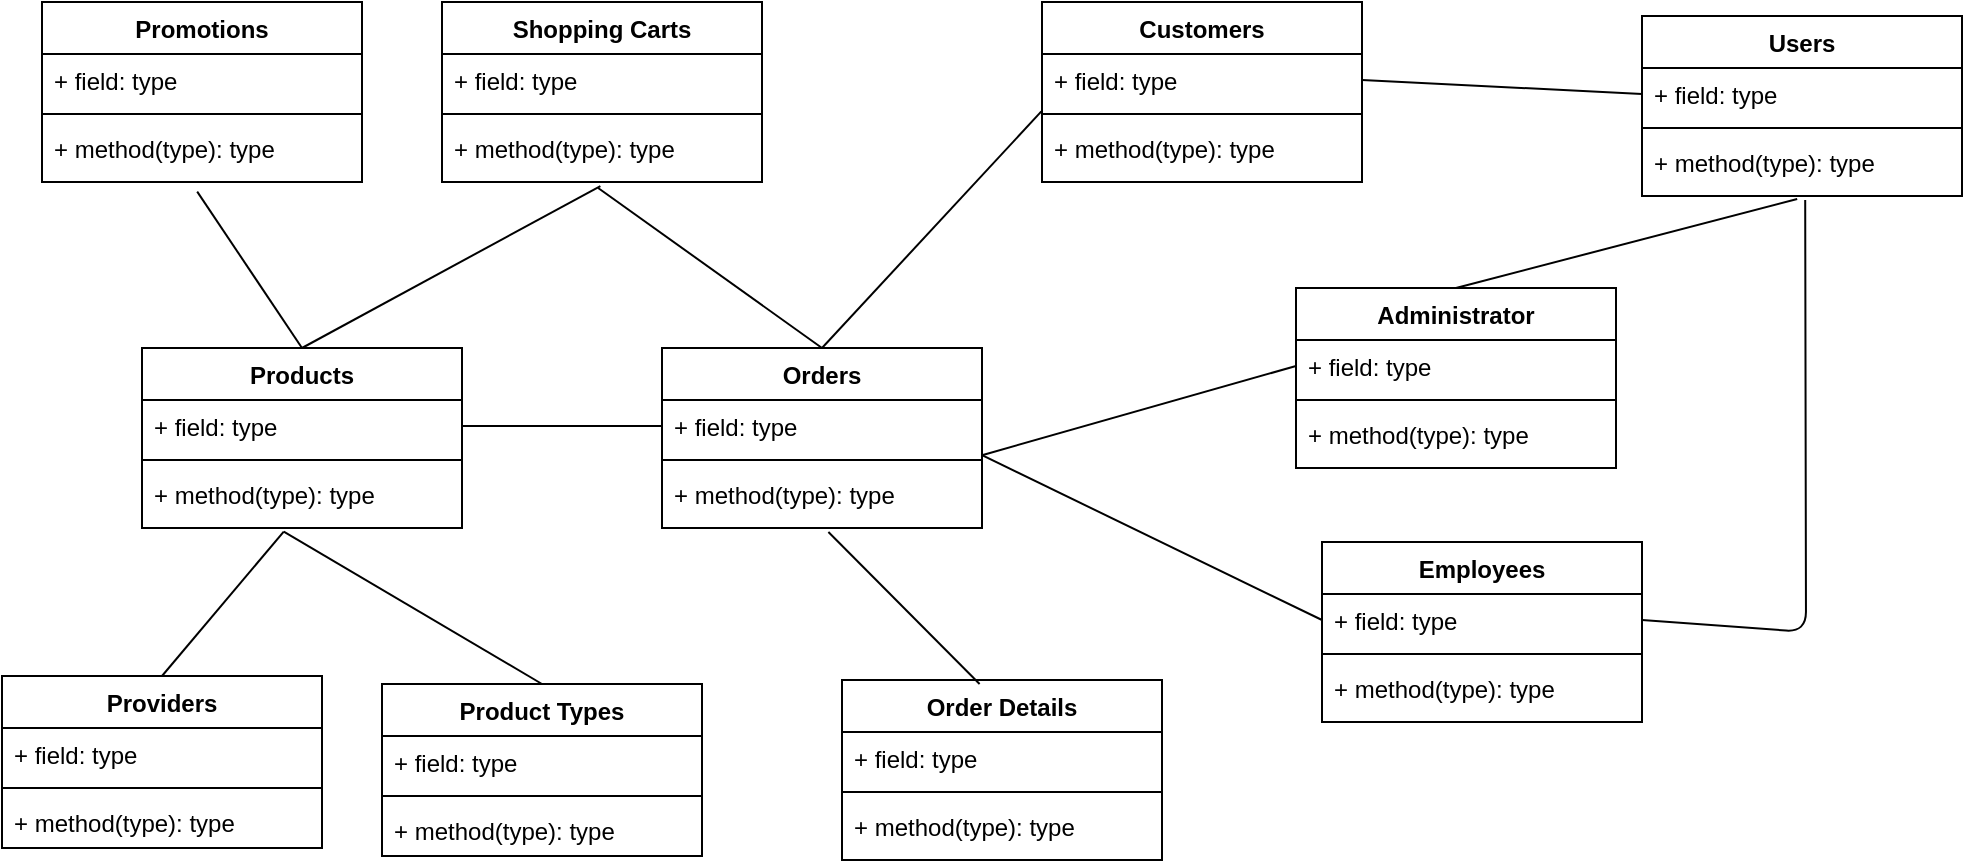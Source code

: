 <mxfile version="12.0.2" type="device" pages="1"><diagram id="D_GroK8rMXnI0mFzrsrX" name="Page-1"><mxGraphModel dx="1230" dy="545" grid="1" gridSize="10" guides="1" tooltips="1" connect="1" arrows="1" fold="1" page="1" pageScale="1" pageWidth="1654" pageHeight="2336" math="0" shadow="0"><root><mxCell id="0"/><mxCell id="1" parent="0"/><mxCell id="mJYX6DS2y0kHTnlQuBXu-1" value="Products" style="swimlane;fontStyle=1;align=center;verticalAlign=top;childLayout=stackLayout;horizontal=1;startSize=26;horizontalStack=0;resizeParent=1;resizeParentMax=0;resizeLast=0;collapsible=1;marginBottom=0;" vertex="1" parent="1"><mxGeometry x="170" y="188" width="160" height="90" as="geometry"/></mxCell><mxCell id="mJYX6DS2y0kHTnlQuBXu-2" value="+ field: type" style="text;strokeColor=none;fillColor=none;align=left;verticalAlign=top;spacingLeft=4;spacingRight=4;overflow=hidden;rotatable=0;points=[[0,0.5],[1,0.5]];portConstraint=eastwest;" vertex="1" parent="mJYX6DS2y0kHTnlQuBXu-1"><mxGeometry y="26" width="160" height="26" as="geometry"/></mxCell><mxCell id="mJYX6DS2y0kHTnlQuBXu-3" value="" style="line;strokeWidth=1;fillColor=none;align=left;verticalAlign=middle;spacingTop=-1;spacingLeft=3;spacingRight=3;rotatable=0;labelPosition=right;points=[];portConstraint=eastwest;" vertex="1" parent="mJYX6DS2y0kHTnlQuBXu-1"><mxGeometry y="52" width="160" height="8" as="geometry"/></mxCell><mxCell id="mJYX6DS2y0kHTnlQuBXu-4" value="+ method(type): type" style="text;strokeColor=none;fillColor=none;align=left;verticalAlign=top;spacingLeft=4;spacingRight=4;overflow=hidden;rotatable=0;points=[[0,0.5],[1,0.5]];portConstraint=eastwest;" vertex="1" parent="mJYX6DS2y0kHTnlQuBXu-1"><mxGeometry y="60" width="160" height="30" as="geometry"/></mxCell><mxCell id="mJYX6DS2y0kHTnlQuBXu-5" value="Product Types" style="swimlane;fontStyle=1;align=center;verticalAlign=top;childLayout=stackLayout;horizontal=1;startSize=26;horizontalStack=0;resizeParent=1;resizeParentMax=0;resizeLast=0;collapsible=1;marginBottom=0;" vertex="1" parent="1"><mxGeometry x="290" y="356" width="160" height="86" as="geometry"/></mxCell><mxCell id="mJYX6DS2y0kHTnlQuBXu-6" value="+ field: type" style="text;strokeColor=none;fillColor=none;align=left;verticalAlign=top;spacingLeft=4;spacingRight=4;overflow=hidden;rotatable=0;points=[[0,0.5],[1,0.5]];portConstraint=eastwest;" vertex="1" parent="mJYX6DS2y0kHTnlQuBXu-5"><mxGeometry y="26" width="160" height="26" as="geometry"/></mxCell><mxCell id="mJYX6DS2y0kHTnlQuBXu-7" value="" style="line;strokeWidth=1;fillColor=none;align=left;verticalAlign=middle;spacingTop=-1;spacingLeft=3;spacingRight=3;rotatable=0;labelPosition=right;points=[];portConstraint=eastwest;" vertex="1" parent="mJYX6DS2y0kHTnlQuBXu-5"><mxGeometry y="52" width="160" height="8" as="geometry"/></mxCell><mxCell id="mJYX6DS2y0kHTnlQuBXu-8" value="+ method(type): type" style="text;strokeColor=none;fillColor=none;align=left;verticalAlign=top;spacingLeft=4;spacingRight=4;overflow=hidden;rotatable=0;points=[[0,0.5],[1,0.5]];portConstraint=eastwest;" vertex="1" parent="mJYX6DS2y0kHTnlQuBXu-5"><mxGeometry y="60" width="160" height="26" as="geometry"/></mxCell><mxCell id="mJYX6DS2y0kHTnlQuBXu-9" value="Providers" style="swimlane;fontStyle=1;align=center;verticalAlign=top;childLayout=stackLayout;horizontal=1;startSize=26;horizontalStack=0;resizeParent=1;resizeParentMax=0;resizeLast=0;collapsible=1;marginBottom=0;" vertex="1" parent="1"><mxGeometry x="100" y="352" width="160" height="86" as="geometry"/></mxCell><mxCell id="mJYX6DS2y0kHTnlQuBXu-10" value="+ field: type" style="text;strokeColor=none;fillColor=none;align=left;verticalAlign=top;spacingLeft=4;spacingRight=4;overflow=hidden;rotatable=0;points=[[0,0.5],[1,0.5]];portConstraint=eastwest;" vertex="1" parent="mJYX6DS2y0kHTnlQuBXu-9"><mxGeometry y="26" width="160" height="26" as="geometry"/></mxCell><mxCell id="mJYX6DS2y0kHTnlQuBXu-11" value="" style="line;strokeWidth=1;fillColor=none;align=left;verticalAlign=middle;spacingTop=-1;spacingLeft=3;spacingRight=3;rotatable=0;labelPosition=right;points=[];portConstraint=eastwest;" vertex="1" parent="mJYX6DS2y0kHTnlQuBXu-9"><mxGeometry y="52" width="160" height="8" as="geometry"/></mxCell><mxCell id="mJYX6DS2y0kHTnlQuBXu-12" value="+ method(type): type" style="text;strokeColor=none;fillColor=none;align=left;verticalAlign=top;spacingLeft=4;spacingRight=4;overflow=hidden;rotatable=0;points=[[0,0.5],[1,0.5]];portConstraint=eastwest;" vertex="1" parent="mJYX6DS2y0kHTnlQuBXu-9"><mxGeometry y="60" width="160" height="26" as="geometry"/></mxCell><mxCell id="mJYX6DS2y0kHTnlQuBXu-20" value="Promotions" style="swimlane;fontStyle=1;align=center;verticalAlign=top;childLayout=stackLayout;horizontal=1;startSize=26;horizontalStack=0;resizeParent=1;resizeParentMax=0;resizeLast=0;collapsible=1;marginBottom=0;" vertex="1" parent="1"><mxGeometry x="120" y="15" width="160" height="90" as="geometry"/></mxCell><mxCell id="mJYX6DS2y0kHTnlQuBXu-21" value="+ field: type" style="text;strokeColor=none;fillColor=none;align=left;verticalAlign=top;spacingLeft=4;spacingRight=4;overflow=hidden;rotatable=0;points=[[0,0.5],[1,0.5]];portConstraint=eastwest;" vertex="1" parent="mJYX6DS2y0kHTnlQuBXu-20"><mxGeometry y="26" width="160" height="26" as="geometry"/></mxCell><mxCell id="mJYX6DS2y0kHTnlQuBXu-22" value="" style="line;strokeWidth=1;fillColor=none;align=left;verticalAlign=middle;spacingTop=-1;spacingLeft=3;spacingRight=3;rotatable=0;labelPosition=right;points=[];portConstraint=eastwest;" vertex="1" parent="mJYX6DS2y0kHTnlQuBXu-20"><mxGeometry y="52" width="160" height="8" as="geometry"/></mxCell><mxCell id="mJYX6DS2y0kHTnlQuBXu-23" value="+ method(type): type" style="text;strokeColor=none;fillColor=none;align=left;verticalAlign=top;spacingLeft=4;spacingRight=4;overflow=hidden;rotatable=0;points=[[0,0.5],[1,0.5]];portConstraint=eastwest;" vertex="1" parent="mJYX6DS2y0kHTnlQuBXu-20"><mxGeometry y="60" width="160" height="30" as="geometry"/></mxCell><mxCell id="mJYX6DS2y0kHTnlQuBXu-27" value="Shopping Carts" style="swimlane;fontStyle=1;align=center;verticalAlign=top;childLayout=stackLayout;horizontal=1;startSize=26;horizontalStack=0;resizeParent=1;resizeParentMax=0;resizeLast=0;collapsible=1;marginBottom=0;" vertex="1" parent="1"><mxGeometry x="320" y="15" width="160" height="90" as="geometry"/></mxCell><mxCell id="mJYX6DS2y0kHTnlQuBXu-28" value="+ field: type" style="text;strokeColor=none;fillColor=none;align=left;verticalAlign=top;spacingLeft=4;spacingRight=4;overflow=hidden;rotatable=0;points=[[0,0.5],[1,0.5]];portConstraint=eastwest;" vertex="1" parent="mJYX6DS2y0kHTnlQuBXu-27"><mxGeometry y="26" width="160" height="26" as="geometry"/></mxCell><mxCell id="mJYX6DS2y0kHTnlQuBXu-29" value="" style="line;strokeWidth=1;fillColor=none;align=left;verticalAlign=middle;spacingTop=-1;spacingLeft=3;spacingRight=3;rotatable=0;labelPosition=right;points=[];portConstraint=eastwest;" vertex="1" parent="mJYX6DS2y0kHTnlQuBXu-27"><mxGeometry y="52" width="160" height="8" as="geometry"/></mxCell><mxCell id="mJYX6DS2y0kHTnlQuBXu-30" value="+ method(type): type" style="text;strokeColor=none;fillColor=none;align=left;verticalAlign=top;spacingLeft=4;spacingRight=4;overflow=hidden;rotatable=0;points=[[0,0.5],[1,0.5]];portConstraint=eastwest;" vertex="1" parent="mJYX6DS2y0kHTnlQuBXu-27"><mxGeometry y="60" width="160" height="30" as="geometry"/></mxCell><mxCell id="mJYX6DS2y0kHTnlQuBXu-36" value="Customers" style="swimlane;fontStyle=1;align=center;verticalAlign=top;childLayout=stackLayout;horizontal=1;startSize=26;horizontalStack=0;resizeParent=1;resizeParentMax=0;resizeLast=0;collapsible=1;marginBottom=0;" vertex="1" parent="1"><mxGeometry x="620" y="15" width="160" height="90" as="geometry"/></mxCell><mxCell id="mJYX6DS2y0kHTnlQuBXu-37" value="+ field: type" style="text;strokeColor=none;fillColor=none;align=left;verticalAlign=top;spacingLeft=4;spacingRight=4;overflow=hidden;rotatable=0;points=[[0,0.5],[1,0.5]];portConstraint=eastwest;" vertex="1" parent="mJYX6DS2y0kHTnlQuBXu-36"><mxGeometry y="26" width="160" height="26" as="geometry"/></mxCell><mxCell id="mJYX6DS2y0kHTnlQuBXu-38" value="" style="line;strokeWidth=1;fillColor=none;align=left;verticalAlign=middle;spacingTop=-1;spacingLeft=3;spacingRight=3;rotatable=0;labelPosition=right;points=[];portConstraint=eastwest;" vertex="1" parent="mJYX6DS2y0kHTnlQuBXu-36"><mxGeometry y="52" width="160" height="8" as="geometry"/></mxCell><mxCell id="mJYX6DS2y0kHTnlQuBXu-39" value="+ method(type): type" style="text;strokeColor=none;fillColor=none;align=left;verticalAlign=top;spacingLeft=4;spacingRight=4;overflow=hidden;rotatable=0;points=[[0,0.5],[1,0.5]];portConstraint=eastwest;" vertex="1" parent="mJYX6DS2y0kHTnlQuBXu-36"><mxGeometry y="60" width="160" height="30" as="geometry"/></mxCell><mxCell id="mJYX6DS2y0kHTnlQuBXu-40" value="Orders" style="swimlane;fontStyle=1;align=center;verticalAlign=top;childLayout=stackLayout;horizontal=1;startSize=26;horizontalStack=0;resizeParent=1;resizeParentMax=0;resizeLast=0;collapsible=1;marginBottom=0;" vertex="1" parent="1"><mxGeometry x="430" y="188" width="160" height="90" as="geometry"/></mxCell><mxCell id="mJYX6DS2y0kHTnlQuBXu-41" value="+ field: type" style="text;strokeColor=none;fillColor=none;align=left;verticalAlign=top;spacingLeft=4;spacingRight=4;overflow=hidden;rotatable=0;points=[[0,0.5],[1,0.5]];portConstraint=eastwest;" vertex="1" parent="mJYX6DS2y0kHTnlQuBXu-40"><mxGeometry y="26" width="160" height="26" as="geometry"/></mxCell><mxCell id="mJYX6DS2y0kHTnlQuBXu-42" value="" style="line;strokeWidth=1;fillColor=none;align=left;verticalAlign=middle;spacingTop=-1;spacingLeft=3;spacingRight=3;rotatable=0;labelPosition=right;points=[];portConstraint=eastwest;" vertex="1" parent="mJYX6DS2y0kHTnlQuBXu-40"><mxGeometry y="52" width="160" height="8" as="geometry"/></mxCell><mxCell id="mJYX6DS2y0kHTnlQuBXu-43" value="+ method(type): type" style="text;strokeColor=none;fillColor=none;align=left;verticalAlign=top;spacingLeft=4;spacingRight=4;overflow=hidden;rotatable=0;points=[[0,0.5],[1,0.5]];portConstraint=eastwest;" vertex="1" parent="mJYX6DS2y0kHTnlQuBXu-40"><mxGeometry y="60" width="160" height="30" as="geometry"/></mxCell><mxCell id="mJYX6DS2y0kHTnlQuBXu-53" value="Users&#10;" style="swimlane;fontStyle=1;align=center;verticalAlign=top;childLayout=stackLayout;horizontal=1;startSize=26;horizontalStack=0;resizeParent=1;resizeParentMax=0;resizeLast=0;collapsible=1;marginBottom=0;" vertex="1" parent="1"><mxGeometry x="920" y="22" width="160" height="90" as="geometry"/></mxCell><mxCell id="mJYX6DS2y0kHTnlQuBXu-54" value="+ field: type" style="text;strokeColor=none;fillColor=none;align=left;verticalAlign=top;spacingLeft=4;spacingRight=4;overflow=hidden;rotatable=0;points=[[0,0.5],[1,0.5]];portConstraint=eastwest;" vertex="1" parent="mJYX6DS2y0kHTnlQuBXu-53"><mxGeometry y="26" width="160" height="26" as="geometry"/></mxCell><mxCell id="mJYX6DS2y0kHTnlQuBXu-55" value="" style="line;strokeWidth=1;fillColor=none;align=left;verticalAlign=middle;spacingTop=-1;spacingLeft=3;spacingRight=3;rotatable=0;labelPosition=right;points=[];portConstraint=eastwest;" vertex="1" parent="mJYX6DS2y0kHTnlQuBXu-53"><mxGeometry y="52" width="160" height="8" as="geometry"/></mxCell><mxCell id="mJYX6DS2y0kHTnlQuBXu-56" value="+ method(type): type" style="text;strokeColor=none;fillColor=none;align=left;verticalAlign=top;spacingLeft=4;spacingRight=4;overflow=hidden;rotatable=0;points=[[0,0.5],[1,0.5]];portConstraint=eastwest;" vertex="1" parent="mJYX6DS2y0kHTnlQuBXu-53"><mxGeometry y="60" width="160" height="30" as="geometry"/></mxCell><mxCell id="mJYX6DS2y0kHTnlQuBXu-57" value="Administrator" style="swimlane;fontStyle=1;align=center;verticalAlign=top;childLayout=stackLayout;horizontal=1;startSize=26;horizontalStack=0;resizeParent=1;resizeParentMax=0;resizeLast=0;collapsible=1;marginBottom=0;" vertex="1" parent="1"><mxGeometry x="747" y="158" width="160" height="90" as="geometry"/></mxCell><mxCell id="mJYX6DS2y0kHTnlQuBXu-58" value="+ field: type" style="text;strokeColor=none;fillColor=none;align=left;verticalAlign=top;spacingLeft=4;spacingRight=4;overflow=hidden;rotatable=0;points=[[0,0.5],[1,0.5]];portConstraint=eastwest;" vertex="1" parent="mJYX6DS2y0kHTnlQuBXu-57"><mxGeometry y="26" width="160" height="26" as="geometry"/></mxCell><mxCell id="mJYX6DS2y0kHTnlQuBXu-59" value="" style="line;strokeWidth=1;fillColor=none;align=left;verticalAlign=middle;spacingTop=-1;spacingLeft=3;spacingRight=3;rotatable=0;labelPosition=right;points=[];portConstraint=eastwest;" vertex="1" parent="mJYX6DS2y0kHTnlQuBXu-57"><mxGeometry y="52" width="160" height="8" as="geometry"/></mxCell><mxCell id="mJYX6DS2y0kHTnlQuBXu-60" value="+ method(type): type" style="text;strokeColor=none;fillColor=none;align=left;verticalAlign=top;spacingLeft=4;spacingRight=4;overflow=hidden;rotatable=0;points=[[0,0.5],[1,0.5]];portConstraint=eastwest;" vertex="1" parent="mJYX6DS2y0kHTnlQuBXu-57"><mxGeometry y="60" width="160" height="30" as="geometry"/></mxCell><mxCell id="mJYX6DS2y0kHTnlQuBXu-63" value="" style="endArrow=none;html=1;exitX=0.5;exitY=0;exitDx=0;exitDy=0;entryX=-0.002;entryY=1.104;entryDx=0;entryDy=0;entryPerimeter=0;" edge="1" parent="1" source="mJYX6DS2y0kHTnlQuBXu-40" target="mJYX6DS2y0kHTnlQuBXu-37"><mxGeometry width="50" height="50" relative="1" as="geometry"><mxPoint x="870" y="424" as="sourcePoint"/><mxPoint x="937" y="236" as="targetPoint"/></mxGeometry></mxCell><mxCell id="mJYX6DS2y0kHTnlQuBXu-64" value="" style="endArrow=none;html=1;entryX=0.485;entryY=1.05;entryDx=0;entryDy=0;entryPerimeter=0;exitX=0.5;exitY=0;exitDx=0;exitDy=0;" edge="1" parent="1" source="mJYX6DS2y0kHTnlQuBXu-57" target="mJYX6DS2y0kHTnlQuBXu-56"><mxGeometry width="50" height="50" relative="1" as="geometry"><mxPoint x="870" y="424" as="sourcePoint"/><mxPoint x="920" y="374" as="targetPoint"/></mxGeometry></mxCell><mxCell id="mJYX6DS2y0kHTnlQuBXu-65" value="Employees&#10;" style="swimlane;fontStyle=1;align=center;verticalAlign=top;childLayout=stackLayout;horizontal=1;startSize=26;horizontalStack=0;resizeParent=1;resizeParentMax=0;resizeLast=0;collapsible=1;marginBottom=0;" vertex="1" parent="1"><mxGeometry x="760" y="285" width="160" height="90" as="geometry"/></mxCell><mxCell id="mJYX6DS2y0kHTnlQuBXu-66" value="+ field: type" style="text;strokeColor=none;fillColor=none;align=left;verticalAlign=top;spacingLeft=4;spacingRight=4;overflow=hidden;rotatable=0;points=[[0,0.5],[1,0.5]];portConstraint=eastwest;" vertex="1" parent="mJYX6DS2y0kHTnlQuBXu-65"><mxGeometry y="26" width="160" height="26" as="geometry"/></mxCell><mxCell id="mJYX6DS2y0kHTnlQuBXu-67" value="" style="line;strokeWidth=1;fillColor=none;align=left;verticalAlign=middle;spacingTop=-1;spacingLeft=3;spacingRight=3;rotatable=0;labelPosition=right;points=[];portConstraint=eastwest;" vertex="1" parent="mJYX6DS2y0kHTnlQuBXu-65"><mxGeometry y="52" width="160" height="8" as="geometry"/></mxCell><mxCell id="mJYX6DS2y0kHTnlQuBXu-68" value="+ method(type): type" style="text;strokeColor=none;fillColor=none;align=left;verticalAlign=top;spacingLeft=4;spacingRight=4;overflow=hidden;rotatable=0;points=[[0,0.5],[1,0.5]];portConstraint=eastwest;" vertex="1" parent="mJYX6DS2y0kHTnlQuBXu-65"><mxGeometry y="60" width="160" height="30" as="geometry"/></mxCell><mxCell id="mJYX6DS2y0kHTnlQuBXu-69" value="" style="endArrow=none;html=1;entryX=1;entryY=0.5;entryDx=0;entryDy=0;exitX=0.51;exitY=1.067;exitDx=0;exitDy=0;exitPerimeter=0;" edge="1" parent="1" source="mJYX6DS2y0kHTnlQuBXu-56" target="mJYX6DS2y0kHTnlQuBXu-66"><mxGeometry width="50" height="50" relative="1" as="geometry"><mxPoint x="870" y="424" as="sourcePoint"/><mxPoint x="920" y="374" as="targetPoint"/><Array as="points"><mxPoint x="1002" y="330"/></Array></mxGeometry></mxCell><mxCell id="mJYX6DS2y0kHTnlQuBXu-74" value="" style="endArrow=none;html=1;entryX=0.495;entryY=1.067;entryDx=0;entryDy=0;entryPerimeter=0;exitX=0.5;exitY=0;exitDx=0;exitDy=0;" edge="1" parent="1" source="mJYX6DS2y0kHTnlQuBXu-1" target="mJYX6DS2y0kHTnlQuBXu-30"><mxGeometry width="50" height="50" relative="1" as="geometry"><mxPoint x="300" y="170" as="sourcePoint"/><mxPoint x="920" y="374" as="targetPoint"/></mxGeometry></mxCell><mxCell id="mJYX6DS2y0kHTnlQuBXu-75" value="" style="endArrow=none;html=1;entryX=0.485;entryY=1.16;entryDx=0;entryDy=0;entryPerimeter=0;exitX=0.5;exitY=0;exitDx=0;exitDy=0;" edge="1" parent="1" source="mJYX6DS2y0kHTnlQuBXu-1" target="mJYX6DS2y0kHTnlQuBXu-23"><mxGeometry width="50" height="50" relative="1" as="geometry"><mxPoint x="870" y="424" as="sourcePoint"/><mxPoint x="920" y="374" as="targetPoint"/></mxGeometry></mxCell><mxCell id="mJYX6DS2y0kHTnlQuBXu-76" value="" style="endArrow=none;html=1;entryX=0.443;entryY=1.06;entryDx=0;entryDy=0;entryPerimeter=0;exitX=0.5;exitY=0;exitDx=0;exitDy=0;" edge="1" parent="1" source="mJYX6DS2y0kHTnlQuBXu-9" target="mJYX6DS2y0kHTnlQuBXu-4"><mxGeometry width="50" height="50" relative="1" as="geometry"><mxPoint x="870" y="424" as="sourcePoint"/><mxPoint x="920" y="374" as="targetPoint"/></mxGeometry></mxCell><mxCell id="mJYX6DS2y0kHTnlQuBXu-77" value="" style="endArrow=none;html=1;entryX=0.443;entryY=1.06;entryDx=0;entryDy=0;entryPerimeter=0;exitX=0.5;exitY=0;exitDx=0;exitDy=0;" edge="1" parent="1" source="mJYX6DS2y0kHTnlQuBXu-5" target="mJYX6DS2y0kHTnlQuBXu-4"><mxGeometry width="50" height="50" relative="1" as="geometry"><mxPoint x="870" y="424" as="sourcePoint"/><mxPoint x="920" y="374" as="targetPoint"/></mxGeometry></mxCell><mxCell id="mJYX6DS2y0kHTnlQuBXu-78" value="" style="endArrow=none;html=1;entryX=0;entryY=0.5;entryDx=0;entryDy=0;exitX=1;exitY=0.5;exitDx=0;exitDy=0;" edge="1" parent="1" source="mJYX6DS2y0kHTnlQuBXu-2" target="mJYX6DS2y0kHTnlQuBXu-41"><mxGeometry width="50" height="50" relative="1" as="geometry"><mxPoint x="870" y="424" as="sourcePoint"/><mxPoint x="920" y="374" as="targetPoint"/></mxGeometry></mxCell><mxCell id="mJYX6DS2y0kHTnlQuBXu-79" value="" style="endArrow=none;html=1;entryX=0;entryY=0.5;entryDx=0;entryDy=0;exitX=1;exitY=0.5;exitDx=0;exitDy=0;" edge="1" parent="1" source="mJYX6DS2y0kHTnlQuBXu-37" target="mJYX6DS2y0kHTnlQuBXu-54"><mxGeometry width="50" height="50" relative="1" as="geometry"><mxPoint x="870" y="424" as="sourcePoint"/><mxPoint x="920" y="374" as="targetPoint"/></mxGeometry></mxCell><mxCell id="mJYX6DS2y0kHTnlQuBXu-80" value="" style="endArrow=none;html=1;exitX=0.5;exitY=0;exitDx=0;exitDy=0;entryX=0.488;entryY=1.1;entryDx=0;entryDy=0;entryPerimeter=0;" edge="1" parent="1" source="mJYX6DS2y0kHTnlQuBXu-40" target="mJYX6DS2y0kHTnlQuBXu-30"><mxGeometry width="50" height="50" relative="1" as="geometry"><mxPoint x="870" y="424" as="sourcePoint"/><mxPoint x="463" y="54" as="targetPoint"/></mxGeometry></mxCell><mxCell id="mJYX6DS2y0kHTnlQuBXu-81" value="Order Details" style="swimlane;fontStyle=1;align=center;verticalAlign=top;childLayout=stackLayout;horizontal=1;startSize=26;horizontalStack=0;resizeParent=1;resizeParentMax=0;resizeLast=0;collapsible=1;marginBottom=0;" vertex="1" parent="1"><mxGeometry x="520" y="354" width="160" height="90" as="geometry"/></mxCell><mxCell id="mJYX6DS2y0kHTnlQuBXu-82" value="+ field: type" style="text;strokeColor=none;fillColor=none;align=left;verticalAlign=top;spacingLeft=4;spacingRight=4;overflow=hidden;rotatable=0;points=[[0,0.5],[1,0.5]];portConstraint=eastwest;" vertex="1" parent="mJYX6DS2y0kHTnlQuBXu-81"><mxGeometry y="26" width="160" height="26" as="geometry"/></mxCell><mxCell id="mJYX6DS2y0kHTnlQuBXu-83" value="" style="line;strokeWidth=1;fillColor=none;align=left;verticalAlign=middle;spacingTop=-1;spacingLeft=3;spacingRight=3;rotatable=0;labelPosition=right;points=[];portConstraint=eastwest;" vertex="1" parent="mJYX6DS2y0kHTnlQuBXu-81"><mxGeometry y="52" width="160" height="8" as="geometry"/></mxCell><mxCell id="mJYX6DS2y0kHTnlQuBXu-84" value="+ method(type): type" style="text;strokeColor=none;fillColor=none;align=left;verticalAlign=top;spacingLeft=4;spacingRight=4;overflow=hidden;rotatable=0;points=[[0,0.5],[1,0.5]];portConstraint=eastwest;" vertex="1" parent="mJYX6DS2y0kHTnlQuBXu-81"><mxGeometry y="60" width="160" height="30" as="geometry"/></mxCell><mxCell id="mJYX6DS2y0kHTnlQuBXu-85" value="" style="endArrow=none;html=1;entryX=0.52;entryY=1.067;entryDx=0;entryDy=0;entryPerimeter=0;exitX=0.43;exitY=0.022;exitDx=0;exitDy=0;exitPerimeter=0;" edge="1" parent="1" source="mJYX6DS2y0kHTnlQuBXu-81" target="mJYX6DS2y0kHTnlQuBXu-43"><mxGeometry width="50" height="50" relative="1" as="geometry"><mxPoint x="870" y="424" as="sourcePoint"/><mxPoint x="920" y="374" as="targetPoint"/></mxGeometry></mxCell><mxCell id="mJYX6DS2y0kHTnlQuBXu-86" value="" style="endArrow=none;html=1;exitX=1;exitY=1.062;exitDx=0;exitDy=0;entryX=0;entryY=0.5;entryDx=0;entryDy=0;exitPerimeter=0;" edge="1" parent="1" source="mJYX6DS2y0kHTnlQuBXu-41" target="mJYX6DS2y0kHTnlQuBXu-58"><mxGeometry width="50" height="50" relative="1" as="geometry"><mxPoint x="870" y="424" as="sourcePoint"/><mxPoint x="937" y="236" as="targetPoint"/></mxGeometry></mxCell><mxCell id="mJYX6DS2y0kHTnlQuBXu-87" value="" style="endArrow=none;html=1;exitX=1;exitY=1.062;exitDx=0;exitDy=0;entryX=0;entryY=0.5;entryDx=0;entryDy=0;exitPerimeter=0;" edge="1" parent="1" source="mJYX6DS2y0kHTnlQuBXu-41" target="mJYX6DS2y0kHTnlQuBXu-66"><mxGeometry width="50" height="50" relative="1" as="geometry"><mxPoint x="870" y="424" as="sourcePoint"/><mxPoint x="937" y="236" as="targetPoint"/></mxGeometry></mxCell></root></mxGraphModel></diagram></mxfile>